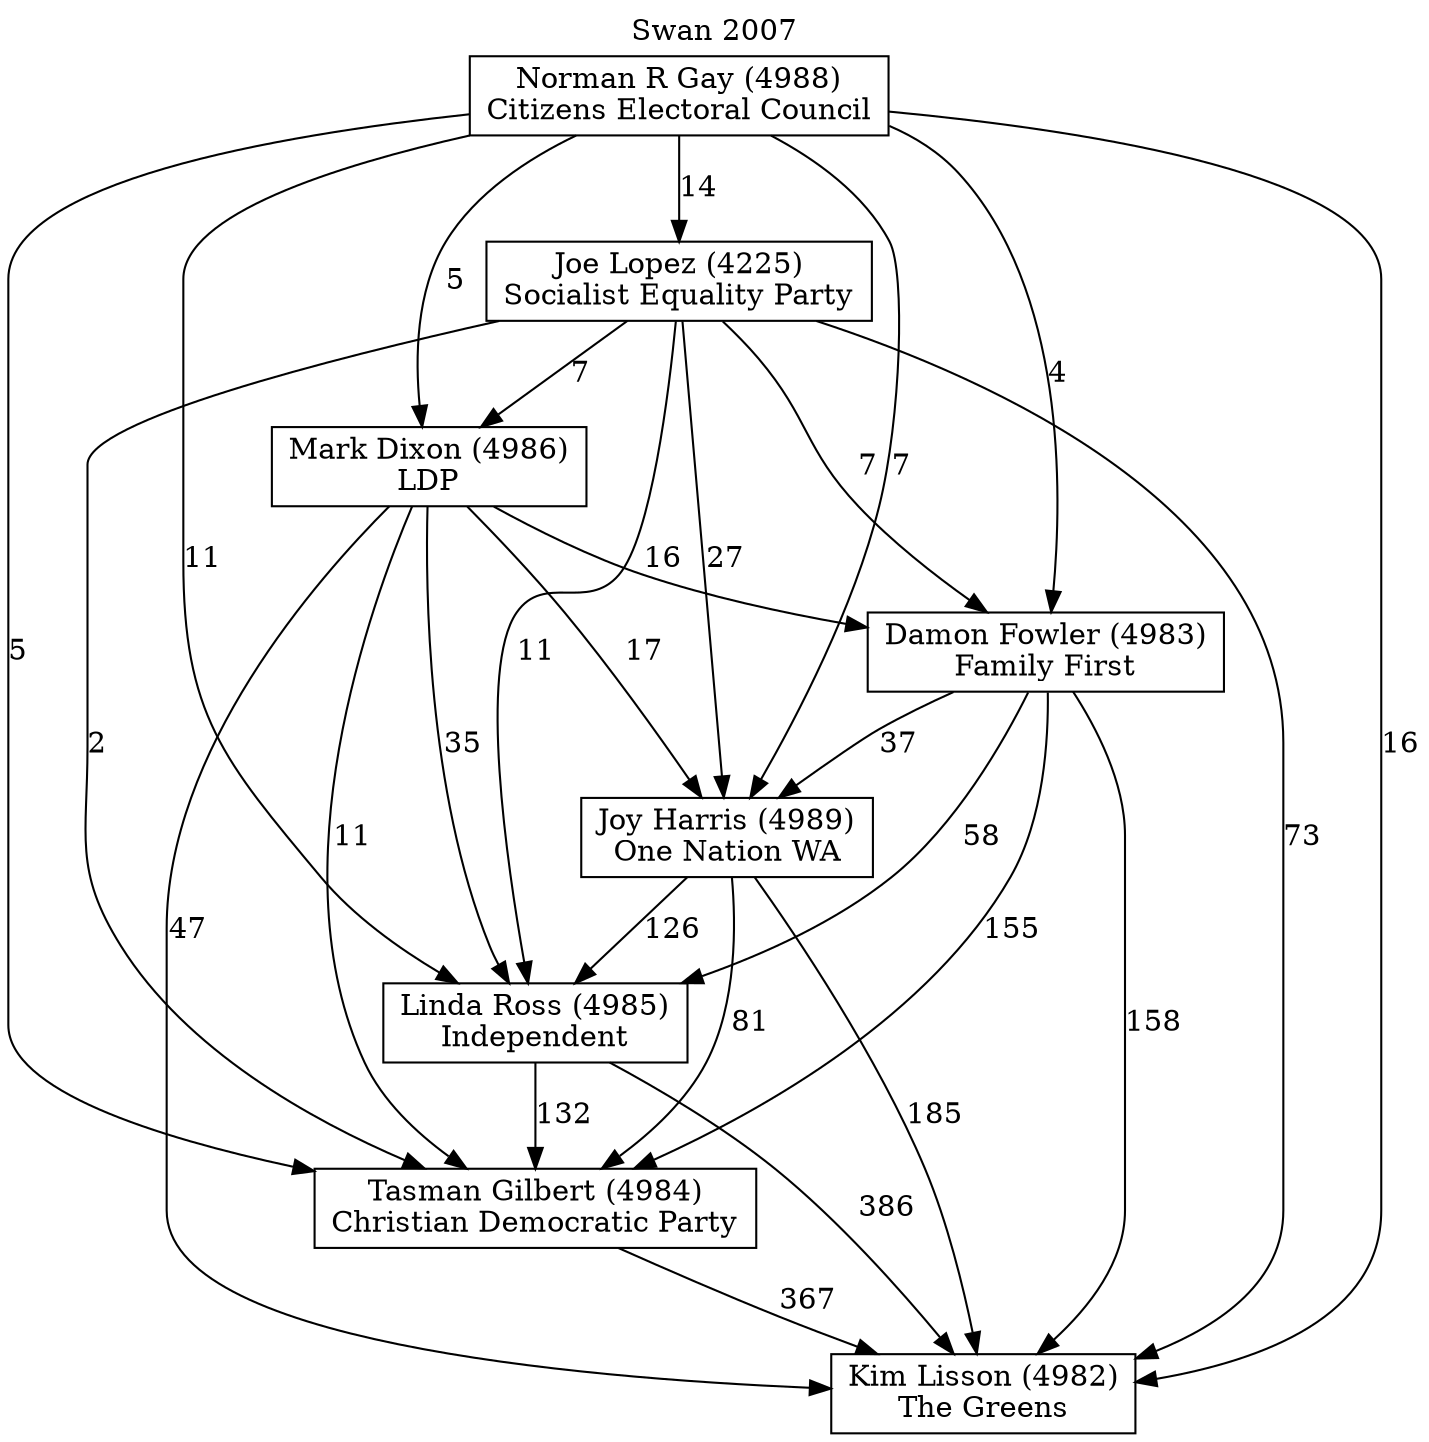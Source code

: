 // House preference flow
digraph "Kim Lisson (4982)_Swan_2007" {
	graph [label="Swan 2007" labelloc=t mclimit=10]
	node [shape=box]
	"Damon Fowler (4983)" [label="Damon Fowler (4983)
Family First"]
	"Joe Lopez (4225)" [label="Joe Lopez (4225)
Socialist Equality Party"]
	"Joy Harris (4989)" [label="Joy Harris (4989)
One Nation WA"]
	"Kim Lisson (4982)" [label="Kim Lisson (4982)
The Greens"]
	"Linda Ross (4985)" [label="Linda Ross (4985)
Independent"]
	"Mark Dixon (4986)" [label="Mark Dixon (4986)
LDP"]
	"Norman R Gay (4988)" [label="Norman R Gay (4988)
Citizens Electoral Council"]
	"Tasman Gilbert (4984)" [label="Tasman Gilbert (4984)
Christian Democratic Party"]
	"Damon Fowler (4983)" -> "Joy Harris (4989)" [label=37]
	"Damon Fowler (4983)" -> "Kim Lisson (4982)" [label=158]
	"Damon Fowler (4983)" -> "Linda Ross (4985)" [label=58]
	"Damon Fowler (4983)" -> "Tasman Gilbert (4984)" [label=155]
	"Joe Lopez (4225)" -> "Damon Fowler (4983)" [label=7]
	"Joe Lopez (4225)" -> "Joy Harris (4989)" [label=27]
	"Joe Lopez (4225)" -> "Kim Lisson (4982)" [label=73]
	"Joe Lopez (4225)" -> "Linda Ross (4985)" [label=11]
	"Joe Lopez (4225)" -> "Mark Dixon (4986)" [label=7]
	"Joe Lopez (4225)" -> "Tasman Gilbert (4984)" [label=2]
	"Joy Harris (4989)" -> "Kim Lisson (4982)" [label=185]
	"Joy Harris (4989)" -> "Linda Ross (4985)" [label=126]
	"Joy Harris (4989)" -> "Tasman Gilbert (4984)" [label=81]
	"Linda Ross (4985)" -> "Kim Lisson (4982)" [label=386]
	"Linda Ross (4985)" -> "Tasman Gilbert (4984)" [label=132]
	"Mark Dixon (4986)" -> "Damon Fowler (4983)" [label=16]
	"Mark Dixon (4986)" -> "Joy Harris (4989)" [label=17]
	"Mark Dixon (4986)" -> "Kim Lisson (4982)" [label=47]
	"Mark Dixon (4986)" -> "Linda Ross (4985)" [label=35]
	"Mark Dixon (4986)" -> "Tasman Gilbert (4984)" [label=11]
	"Norman R Gay (4988)" -> "Damon Fowler (4983)" [label=4]
	"Norman R Gay (4988)" -> "Joe Lopez (4225)" [label=14]
	"Norman R Gay (4988)" -> "Joy Harris (4989)" [label=7]
	"Norman R Gay (4988)" -> "Kim Lisson (4982)" [label=16]
	"Norman R Gay (4988)" -> "Linda Ross (4985)" [label=11]
	"Norman R Gay (4988)" -> "Mark Dixon (4986)" [label=5]
	"Norman R Gay (4988)" -> "Tasman Gilbert (4984)" [label=5]
	"Tasman Gilbert (4984)" -> "Kim Lisson (4982)" [label=367]
}
